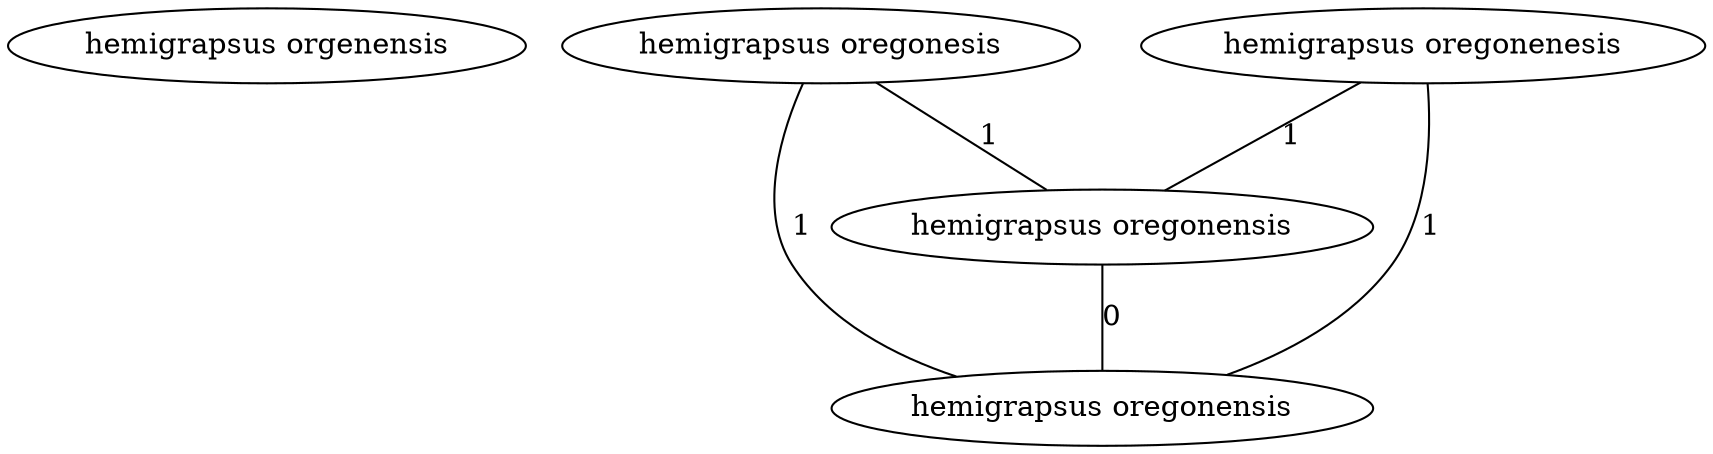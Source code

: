 graph G {
784495 [label="hemigrapsus orgenensis"];
714093 [label="hemigrapsus oregonesis"];
613447 [label="hemigrapsus oregonenesis"];
33121 [label="hemigrapsus oregonensis"];
1367200 [label="hemigrapsus oregonensis"];
714093 -- 33121 [label="1"];
714093 -- 1367200 [label="1"];
613447 -- 33121 [label="1"];
613447 -- 1367200 [label="1"];
33121 -- 1367200 [label="0"];
}
